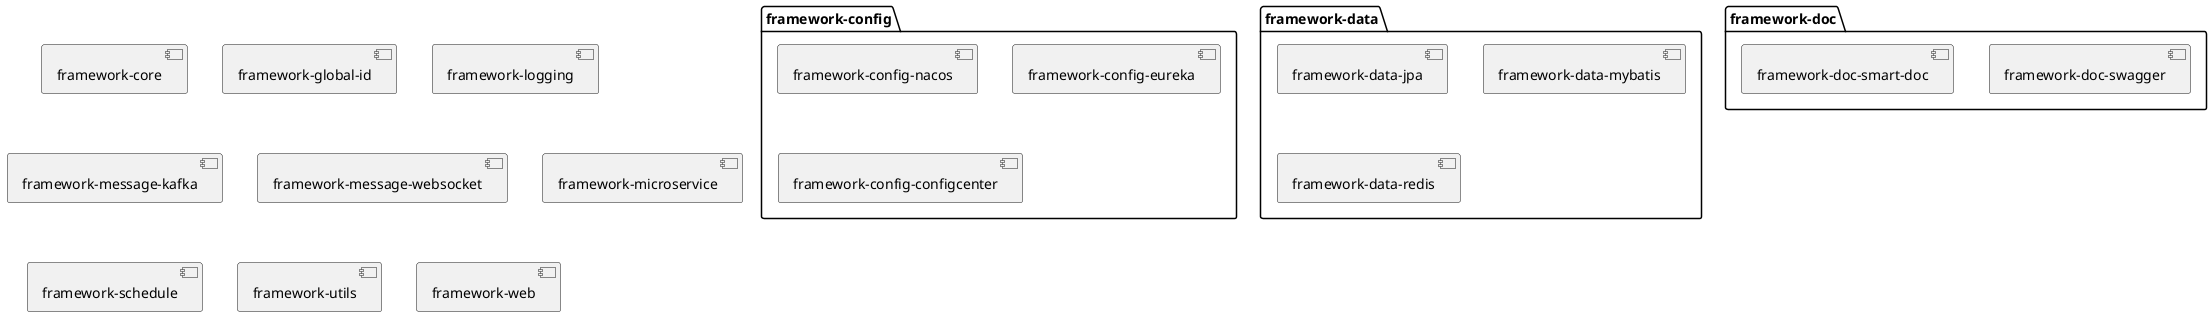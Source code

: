 @startuml
'https://plantuml.com/component-diagram

[framework-core]

package "framework-config" {
  [framework-config-nacos]
  [framework-config-eureka]
  [framework-config-configcenter]
}

package framework-data {
  [framework-data-jpa]
  [framework-data-mybatis]
  [framework-data-redis]
}
package framework-doc {
  [framework-doc-swagger]
  [framework-doc-smart-doc]
}
[framework-global-id]
[framework-logging]
[framework-message-kafka]
[framework-message-websocket]
[framework-microservice]
[framework-schedule]
[framework-utils]
[framework-web]
@enduml